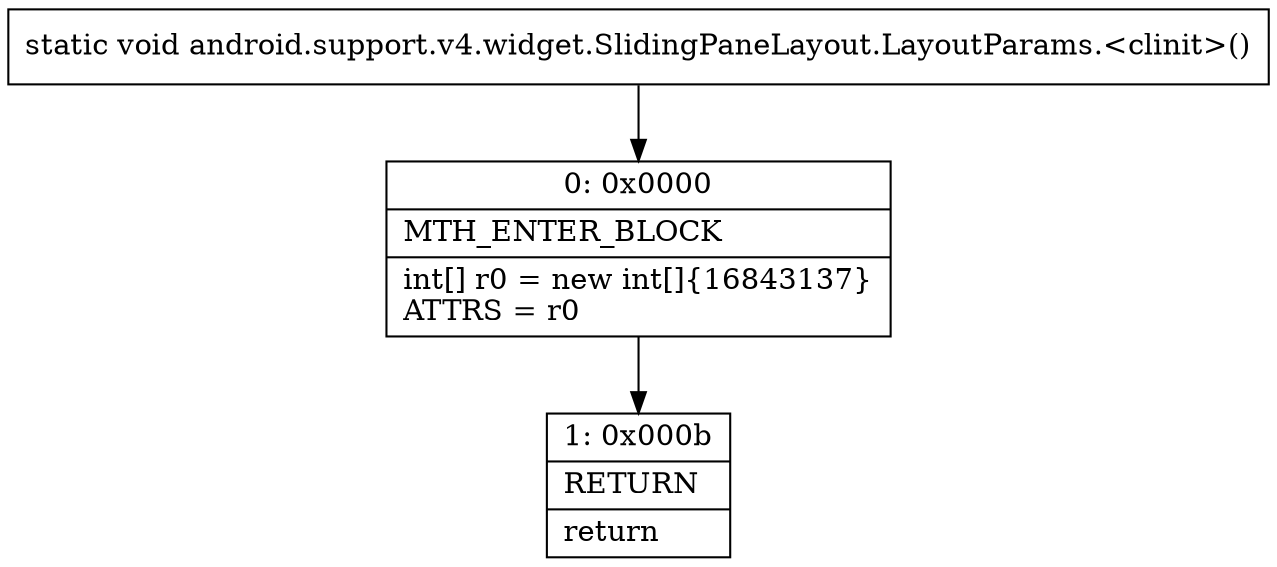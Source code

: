 digraph "CFG forandroid.support.v4.widget.SlidingPaneLayout.LayoutParams.\<clinit\>()V" {
Node_0 [shape=record,label="{0\:\ 0x0000|MTH_ENTER_BLOCK\l|int[] r0 = new int[]\{16843137\}\lATTRS = r0\l}"];
Node_1 [shape=record,label="{1\:\ 0x000b|RETURN\l|return\l}"];
MethodNode[shape=record,label="{static void android.support.v4.widget.SlidingPaneLayout.LayoutParams.\<clinit\>() }"];
MethodNode -> Node_0;
Node_0 -> Node_1;
}

